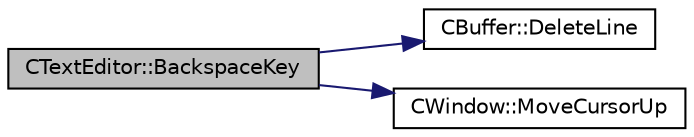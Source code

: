 digraph "CTextEditor::BackspaceKey"
{
 // LATEX_PDF_SIZE
  edge [fontname="Helvetica",fontsize="10",labelfontname="Helvetica",labelfontsize="10"];
  node [fontname="Helvetica",fontsize="10",shape=record];
  rankdir="LR";
  Node1 [label="CTextEditor::BackspaceKey",height=0.2,width=0.4,color="black", fillcolor="grey75", style="filled", fontcolor="black",tooltip="Implementation of backspace key - if possible, deletes a char (left from cursor). Possibly moves one ..."];
  Node1 -> Node2 [color="midnightblue",fontsize="10",style="solid",fontname="Helvetica"];
  Node2 [label="CBuffer::DeleteLine",height=0.2,width=0.4,color="black", fillcolor="white", style="filled",URL="$classCBuffer.html#a8ed07a589c4fe7d9f303fd9e6c687756",tooltip="Deletes a line in the buffer."];
  Node1 -> Node3 [color="midnightblue",fontsize="10",style="solid",fontname="Helvetica"];
  Node3 [label="CWindow::MoveCursorUp",height=0.2,width=0.4,color="black", fillcolor="white", style="filled",URL="$classCWindow.html#aa500236cf5b74e6c5525fc8318ddd29b",tooltip="Moves cursor upwards."];
}
